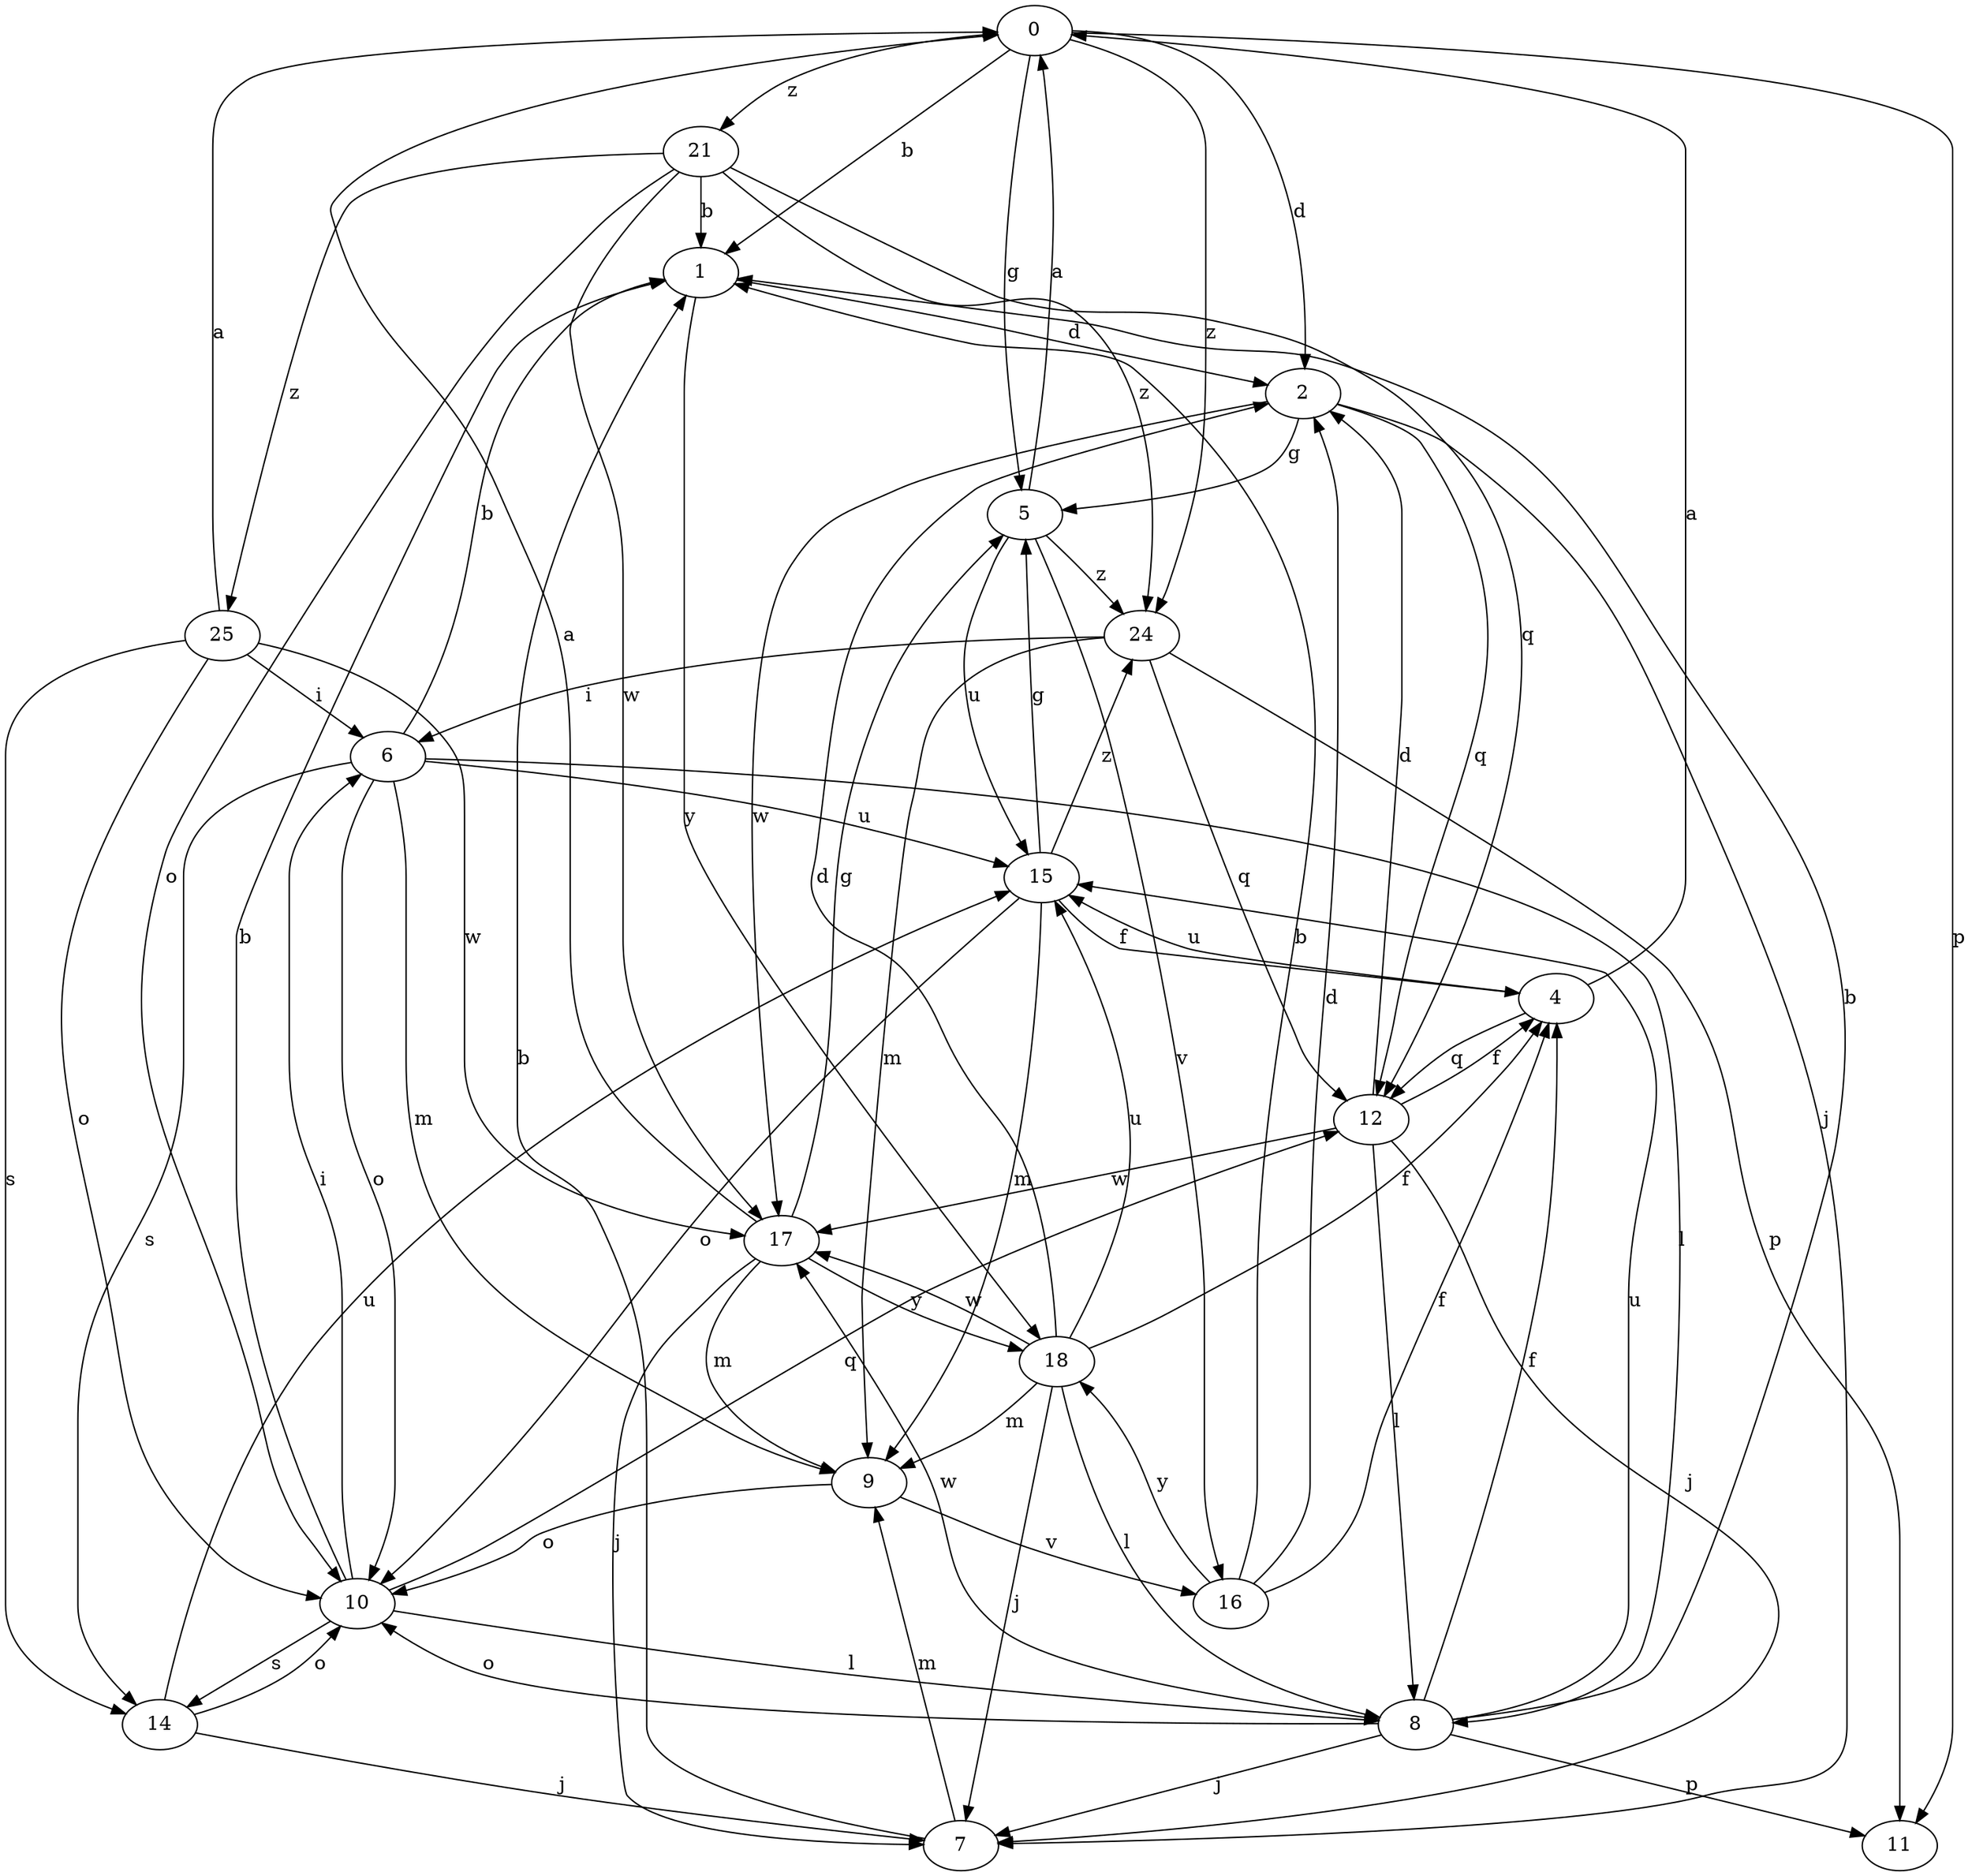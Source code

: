 strict digraph  {
0;
1;
2;
4;
5;
6;
7;
8;
9;
10;
11;
12;
14;
15;
16;
17;
18;
21;
24;
25;
0 -> 1  [label=b];
0 -> 2  [label=d];
0 -> 5  [label=g];
0 -> 11  [label=p];
0 -> 21  [label=z];
0 -> 24  [label=z];
1 -> 2  [label=d];
1 -> 18  [label=y];
2 -> 5  [label=g];
2 -> 7  [label=j];
2 -> 12  [label=q];
2 -> 17  [label=w];
4 -> 0  [label=a];
4 -> 12  [label=q];
4 -> 15  [label=u];
5 -> 0  [label=a];
5 -> 15  [label=u];
5 -> 16  [label=v];
5 -> 24  [label=z];
6 -> 1  [label=b];
6 -> 8  [label=l];
6 -> 9  [label=m];
6 -> 10  [label=o];
6 -> 14  [label=s];
6 -> 15  [label=u];
7 -> 1  [label=b];
7 -> 9  [label=m];
8 -> 1  [label=b];
8 -> 4  [label=f];
8 -> 7  [label=j];
8 -> 10  [label=o];
8 -> 11  [label=p];
8 -> 15  [label=u];
8 -> 17  [label=w];
9 -> 10  [label=o];
9 -> 16  [label=v];
10 -> 1  [label=b];
10 -> 6  [label=i];
10 -> 8  [label=l];
10 -> 12  [label=q];
10 -> 14  [label=s];
12 -> 2  [label=d];
12 -> 4  [label=f];
12 -> 7  [label=j];
12 -> 8  [label=l];
12 -> 17  [label=w];
14 -> 7  [label=j];
14 -> 10  [label=o];
14 -> 15  [label=u];
15 -> 4  [label=f];
15 -> 5  [label=g];
15 -> 9  [label=m];
15 -> 10  [label=o];
15 -> 24  [label=z];
16 -> 1  [label=b];
16 -> 2  [label=d];
16 -> 4  [label=f];
16 -> 18  [label=y];
17 -> 0  [label=a];
17 -> 5  [label=g];
17 -> 7  [label=j];
17 -> 9  [label=m];
17 -> 18  [label=y];
18 -> 2  [label=d];
18 -> 4  [label=f];
18 -> 7  [label=j];
18 -> 8  [label=l];
18 -> 9  [label=m];
18 -> 15  [label=u];
18 -> 17  [label=w];
21 -> 1  [label=b];
21 -> 10  [label=o];
21 -> 12  [label=q];
21 -> 17  [label=w];
21 -> 24  [label=z];
21 -> 25  [label=z];
24 -> 6  [label=i];
24 -> 9  [label=m];
24 -> 11  [label=p];
24 -> 12  [label=q];
25 -> 0  [label=a];
25 -> 6  [label=i];
25 -> 10  [label=o];
25 -> 14  [label=s];
25 -> 17  [label=w];
}
